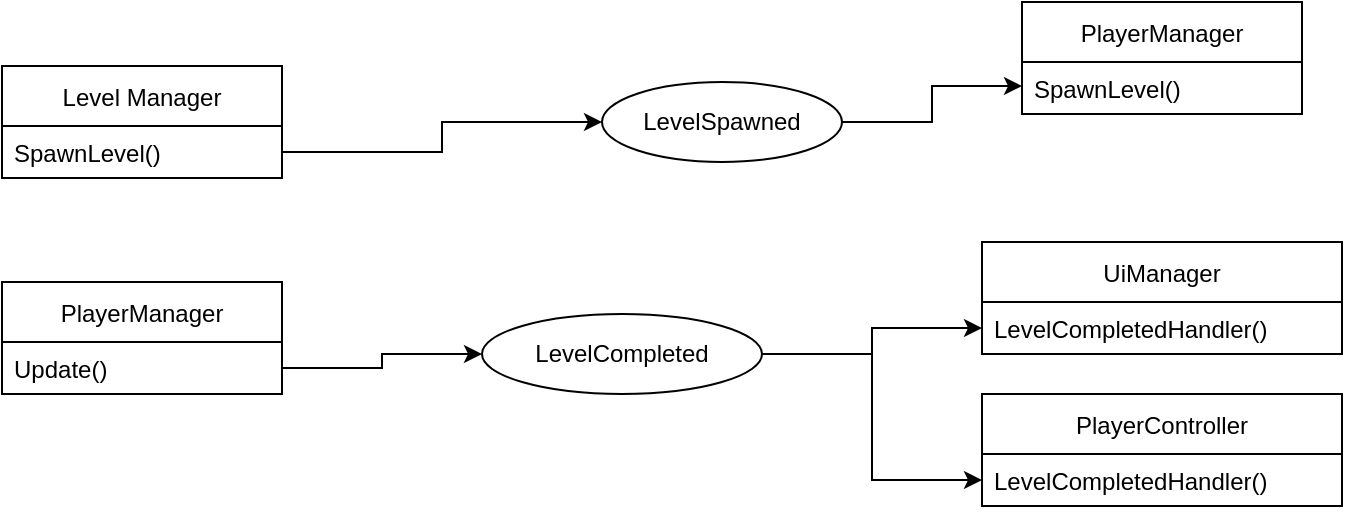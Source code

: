 <mxfile version="20.2.8" type="device"><diagram id="LOGMrrPZhWV4WtKb9noq" name="Page-1"><mxGraphModel dx="1038" dy="556" grid="1" gridSize="10" guides="1" tooltips="1" connect="1" arrows="1" fold="1" page="1" pageScale="1" pageWidth="850" pageHeight="1100" math="0" shadow="0"><root><mxCell id="0"/><mxCell id="1" parent="0"/><mxCell id="EBKQMQpOxQ0pNIFe_fA8-11" style="edgeStyle=orthogonalEdgeStyle;rounded=0;orthogonalLoop=1;jettySize=auto;html=1;entryX=0;entryY=0.5;entryDx=0;entryDy=0;exitX=1;exitY=0.5;exitDx=0;exitDy=0;" edge="1" parent="1" source="EBKQMQpOxQ0pNIFe_fA8-2" target="EBKQMQpOxQ0pNIFe_fA8-10"><mxGeometry relative="1" as="geometry"/></mxCell><mxCell id="EBKQMQpOxQ0pNIFe_fA8-1" value="Level Manager" style="swimlane;fontStyle=0;childLayout=stackLayout;horizontal=1;startSize=30;fillColor=none;horizontalStack=0;resizeParent=1;resizeParentMax=0;resizeLast=0;collapsible=1;marginBottom=0;" vertex="1" parent="1"><mxGeometry x="110" y="82" width="140" height="56" as="geometry"/></mxCell><mxCell id="EBKQMQpOxQ0pNIFe_fA8-2" value="SpawnLevel()" style="text;strokeColor=none;fillColor=none;align=left;verticalAlign=top;spacingLeft=4;spacingRight=4;overflow=hidden;rotatable=0;points=[[0,0.5],[1,0.5]];portConstraint=eastwest;" vertex="1" parent="EBKQMQpOxQ0pNIFe_fA8-1"><mxGeometry y="30" width="140" height="26" as="geometry"/></mxCell><mxCell id="EBKQMQpOxQ0pNIFe_fA8-17" style="edgeStyle=orthogonalEdgeStyle;rounded=0;orthogonalLoop=1;jettySize=auto;html=1;entryX=0;entryY=0.75;entryDx=0;entryDy=0;" edge="1" parent="1" source="EBKQMQpOxQ0pNIFe_fA8-10" target="EBKQMQpOxQ0pNIFe_fA8-15"><mxGeometry relative="1" as="geometry"/></mxCell><mxCell id="EBKQMQpOxQ0pNIFe_fA8-10" value="LevelSpawned" style="ellipse;whiteSpace=wrap;html=1;" vertex="1" parent="1"><mxGeometry x="410" y="90" width="120" height="40" as="geometry"/></mxCell><mxCell id="EBKQMQpOxQ0pNIFe_fA8-15" value="PlayerManager" style="swimlane;fontStyle=0;childLayout=stackLayout;horizontal=1;startSize=30;fillColor=none;horizontalStack=0;resizeParent=1;resizeParentMax=0;resizeLast=0;collapsible=1;marginBottom=0;" vertex="1" parent="1"><mxGeometry x="620" y="50" width="140" height="56" as="geometry"/></mxCell><mxCell id="EBKQMQpOxQ0pNIFe_fA8-16" value="SpawnLevel()" style="text;strokeColor=none;fillColor=none;align=left;verticalAlign=top;spacingLeft=4;spacingRight=4;overflow=hidden;rotatable=0;points=[[0,0.5],[1,0.5]];portConstraint=eastwest;" vertex="1" parent="EBKQMQpOxQ0pNIFe_fA8-15"><mxGeometry y="30" width="140" height="26" as="geometry"/></mxCell><mxCell id="EBKQMQpOxQ0pNIFe_fA8-18" value="PlayerManager" style="swimlane;fontStyle=0;childLayout=stackLayout;horizontal=1;startSize=30;fillColor=none;horizontalStack=0;resizeParent=1;resizeParentMax=0;resizeLast=0;collapsible=1;marginBottom=0;" vertex="1" parent="1"><mxGeometry x="110" y="190" width="140" height="56" as="geometry"/></mxCell><mxCell id="EBKQMQpOxQ0pNIFe_fA8-19" value="Update()" style="text;strokeColor=none;fillColor=none;align=left;verticalAlign=top;spacingLeft=4;spacingRight=4;overflow=hidden;rotatable=0;points=[[0,0.5],[1,0.5]];portConstraint=eastwest;" vertex="1" parent="EBKQMQpOxQ0pNIFe_fA8-18"><mxGeometry y="30" width="140" height="26" as="geometry"/></mxCell><mxCell id="EBKQMQpOxQ0pNIFe_fA8-24" style="edgeStyle=orthogonalEdgeStyle;rounded=0;orthogonalLoop=1;jettySize=auto;html=1;" edge="1" parent="1" source="EBKQMQpOxQ0pNIFe_fA8-20" target="EBKQMQpOxQ0pNIFe_fA8-23"><mxGeometry relative="1" as="geometry"/></mxCell><mxCell id="EBKQMQpOxQ0pNIFe_fA8-27" style="edgeStyle=orthogonalEdgeStyle;rounded=0;orthogonalLoop=1;jettySize=auto;html=1;entryX=0;entryY=0.5;entryDx=0;entryDy=0;exitX=1;exitY=0.5;exitDx=0;exitDy=0;" edge="1" parent="1" source="EBKQMQpOxQ0pNIFe_fA8-20" target="EBKQMQpOxQ0pNIFe_fA8-26"><mxGeometry relative="1" as="geometry"><mxPoint x="530" y="220" as="sourcePoint"/></mxGeometry></mxCell><mxCell id="EBKQMQpOxQ0pNIFe_fA8-20" value="LevelCompleted" style="ellipse;whiteSpace=wrap;html=1;" vertex="1" parent="1"><mxGeometry x="350" y="206" width="140" height="40" as="geometry"/></mxCell><mxCell id="EBKQMQpOxQ0pNIFe_fA8-21" style="edgeStyle=orthogonalEdgeStyle;rounded=0;orthogonalLoop=1;jettySize=auto;html=1;entryX=0;entryY=0.5;entryDx=0;entryDy=0;" edge="1" parent="1" source="EBKQMQpOxQ0pNIFe_fA8-19" target="EBKQMQpOxQ0pNIFe_fA8-20"><mxGeometry relative="1" as="geometry"/></mxCell><mxCell id="EBKQMQpOxQ0pNIFe_fA8-22" value="UiManager" style="swimlane;fontStyle=0;childLayout=stackLayout;horizontal=1;startSize=30;fillColor=none;horizontalStack=0;resizeParent=1;resizeParentMax=0;resizeLast=0;collapsible=1;marginBottom=0;" vertex="1" parent="1"><mxGeometry x="600" y="170" width="180" height="56" as="geometry"><mxRectangle x="620" y="150" width="130" height="30" as="alternateBounds"/></mxGeometry></mxCell><mxCell id="EBKQMQpOxQ0pNIFe_fA8-23" value="LevelCompletedHandler()" style="text;strokeColor=none;fillColor=none;align=left;verticalAlign=top;spacingLeft=4;spacingRight=4;overflow=hidden;rotatable=0;points=[[0,0.5],[1,0.5]];portConstraint=eastwest;" vertex="1" parent="EBKQMQpOxQ0pNIFe_fA8-22"><mxGeometry y="30" width="180" height="26" as="geometry"/></mxCell><mxCell id="EBKQMQpOxQ0pNIFe_fA8-25" value="PlayerController" style="swimlane;fontStyle=0;childLayout=stackLayout;horizontal=1;startSize=30;fillColor=none;horizontalStack=0;resizeParent=1;resizeParentMax=0;resizeLast=0;collapsible=1;marginBottom=0;" vertex="1" parent="1"><mxGeometry x="600" y="246" width="180" height="56" as="geometry"><mxRectangle x="620" y="150" width="130" height="30" as="alternateBounds"/></mxGeometry></mxCell><mxCell id="EBKQMQpOxQ0pNIFe_fA8-26" value="LevelCompletedHandler()" style="text;strokeColor=none;fillColor=none;align=left;verticalAlign=top;spacingLeft=4;spacingRight=4;overflow=hidden;rotatable=0;points=[[0,0.5],[1,0.5]];portConstraint=eastwest;" vertex="1" parent="EBKQMQpOxQ0pNIFe_fA8-25"><mxGeometry y="30" width="180" height="26" as="geometry"/></mxCell></root></mxGraphModel></diagram></mxfile>